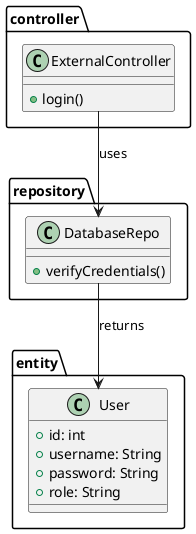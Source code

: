 ; filepath: /home/slightlywind/Repositories/Legacy/SWD392/class_diagrams/login.puml
@startuml
package controller {
    class ExternalController {
        +login()
    }
}

package repository {
    class DatabaseRepo {
        +verifyCredentials()
    }
}

package entity {
    class User {
        +id: int
        +username: String
        +password: String
        +role: String
    }
}

ExternalController --> DatabaseRepo : uses
DatabaseRepo --> User : returns
@enduml